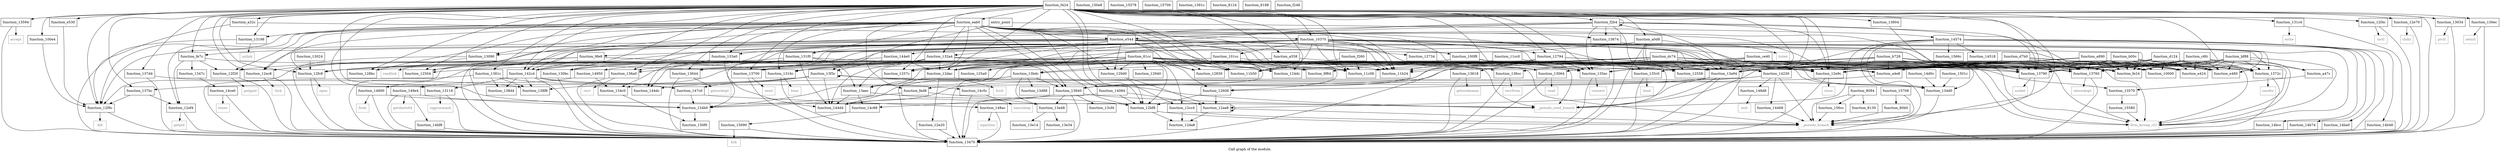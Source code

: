 digraph "Call graph of the module." {
  label="Call graph of the module.";
  node [shape=record];

  Node_function_fe24 [label="{function_fe24}"];
  Node_function_f424 [label="{function_f424}"];
  Node_function_1257c [label="{function_1257c}"];
  Node_function_fe7c [label="{function_fe7c}"];
  Node_function_136cc [label="{function_136cc}"];
  Node_function_fed8 [label="{function_fed8}"];
  Node_function_10000 [label="{function_10000}"];
  Node_function_13090 [label="{function_13090}"];
  Node_function_100e4 [label="{function_100e4}"];
  Node_function_136a0 [label="{function_136a0}"];
  Node_function_147c0 [label="{function_147c0}"];
  Node_function_148ac [label="{function_148ac}"];
  Node_function_125a0 [label="{function_125a0}"];
  Node_function_12608 [label="{function_12608}"];
  Node_function_12734 [label="{function_12734}"];
  Node_function_130bc [label="{function_130bc}"];
  Node_function_12794 [label="{function_12794}"];
  Node_function_12830 [label="{function_12830}"];
  Node_function_128bc [label="{function_128bc}"];
  Node_function_130ec [label="{function_130ec}"];
  Node_function_12940 [label="{function_12940}"];
  Node_function_13118 [label="{function_13118}"];
  Node_function_12ec8 [label="{function_12ec8}"];
  Node_function_13570 [label="{function_13570}"];
  Node_function_12ef4 [label="{function_12ef4}"];
  Node_function_12f20 [label="{function_12f20}"];
  Node_function_13594 [label="{function_13594}"];
  Node_function_100f8 [label="{function_100f8}"];
  Node_function_101cc [label="{function_101cc}"];
  Node_function_10370 [label="{function_10370}"];
  Node_function_1316c [label="{function_1316c}"];
  Node_function_129d0 [label="{function_129d0}"];
  Node_function_13198 [label="{function_13198}"];
  Node_function_11b24 [label="{function_11b24}"];
  Node_function_11b50 [label="{function_11b50}"];
  Node_function_124dc [label="{function_124dc}"];
  Node_function_12e20 [label="{function_12e20}"];
  Node_function_131c4 [label="{function_131c4}"];
  Node_function_12ae8 [label="{function_12ae8}"];
  Node_function_131f0 [label="{function_131f0}"];
  Node_function_132a4 [label="{function_132a4}"];
  Node_function_12bf8 [label="{function_12bf8}"];
  Node_function_12f4c [label="{function_12f4c}"];
  Node_function_135c0 [label="{function_135c0}"];
  Node_function_12f9c [label="{function_12f9c}"];
  Node_function_135ec [label="{function_135ec}"];
  Node_function_12fc8 [label="{function_12fc8}"];
  Node_function_13618 [label="{function_13618}"];
  Node_function_133a0 [label="{function_133a0}"];
  Node_function_13024 [label="{function_13024}"];
  Node_function_12504 [label="{function_12504}"];
  Node_function_12e70 [label="{function_12e70}"];
  Node_function_13470 [label="{function_13470}"];
  Node_function_1347c [label="{function_1347c}"];
  Node_function_12cc4 [label="{function_12cc4}"];
  Node_function_134b0 [label="{function_134b0}"];
  Node_function_12da8 [label="{function_12da8}"];
  Node_function_134c0 [label="{function_134c0}"];
  Node_function_13034 [label="{function_13034}"];
  Node_function_13644 [label="{function_13644}"];
  Node_function_13674 [label="{function_13674}"];
  Node_function_13064 [label="{function_13064}"];
  Node_function_11c08 [label="{function_11c08}"];
  Node_function_11cc0 [label="{function_11cc0}"];
  Node_function_12558 [label="{function_12558}"];
  Node_function_12e9c [label="{function_12e9c}"];
  Node_function_134d0 [label="{function_134d0}"];
  Node_function_12dac [label="{function_12dac}"];
  Node_function_13940 [label="{function_13940}"];
  Node_function_13a94 [label="{function_13a94}"];
  Node_function_13aec [label="{function_13aec}"];
  Node_function_13bdc [label="{function_13bdc}"];
  Node_function_13cf4 [label="{function_13cf4}"];
  Node_function_1372c [label="{function_1372c}"];
  Node_function_13700 [label="{function_13700}"];
  Node_function_13760 [label="{function_13760}"];
  Node_function_13790 [label="{function_13790}"];
  Node_function_137bc [label="{function_137bc}"];
  Node_function_148d8 [label="{function_148d8}"];
  Node_function_14900 [label="{function_14900}"];
  Node_function_14950 [label="{function_14950}"];
  Node_function_149e4 [label="{function_149e4}"];
  Node_function_14b48 [label="{function_14b48}"];
  Node_function_14b74 [label="{function_14b74}"];
  Node_function_14ba0 [label="{function_14ba0}"];
  Node_function_14bcc [label="{function_14bcc}"];
  Node_function_14bf8 [label="{function_14bf8}"];
  Node_function_14c5c [label="{function_14c5c}"];
  Node_function_14c88 [label="{function_14c88}"];
  Node_function_14ce0 [label="{function_14ce0}"];
  Node_function_14d0c [label="{function_14d0c}"];
  Node_function_1501c [label="{function_1501c}"];
  Node_function_150e8 [label="{function_150e8}"];
  Node_function_150f0 [label="{function_150f0}"];
  Node_function_15578 [label="{function_15578}"];
  Node_function_15580 [label="{function_15580}"];
  Node_function_1566c [label="{function_1566c}"];
  Node_function_15690 [label="{function_15690}"];
  Node_function_156cc [label="{function_156cc}"];
  Node_function_15700 [label="{function_15700}"];
  Node_function_15708 [label="{function_15708}"];
  Node_fcntl [color="gray50", fontcolor="gray50", label="{fcntl}"];
  Node_chdir [color="gray50", fontcolor="gray50", label="{chdir}"];
  Node_close [color="gray50", fontcolor="gray50", label="{close}"];
  Node_fork [color="gray50", fontcolor="gray50", label="{fork}"];
  Node_getpid [color="gray50", fontcolor="gray50", label="{getpid}"];
  Node_getppid [color="gray50", fontcolor="gray50", label="{getppid}"];
  Node_ioctl [color="gray50", fontcolor="gray50", label="{ioctl}"];
  Node_kill [color="gray50", fontcolor="gray50", label="{kill}"];
  Node_open [color="gray50", fontcolor="gray50", label="{open}"];
  Node_prctl [color="gray50", fontcolor="gray50", label="{prctl}"];
  Node_read [color="gray50", fontcolor="gray50", label="{read}"];
  Node_readlink [color="gray50", fontcolor="gray50", label="{readlink}"];
  Node_setsid [color="gray50", fontcolor="gray50", label="{setsid}"];
  Node_sigprocmask [color="gray50", fontcolor="gray50", label="{sigprocmask}"];
  Node_time [color="gray50", fontcolor="gray50", label="{time}"];
  Node_unlink [color="gray50", fontcolor="gray50", label="{unlink}"];
  Node_write [color="gray50", fontcolor="gray50", label="{write}"];
  Node_accept [color="gray50", fontcolor="gray50", label="{accept}"];
  Node_bind [color="gray50", fontcolor="gray50", label="{bind}"];
  Node_connect [color="gray50", fontcolor="gray50", label="{connect}"];
  Node_getsockname [color="gray50", fontcolor="gray50", label="{getsockname}"];
  Node_getsockopt [color="gray50", fontcolor="gray50", label="{getsockopt}"];
  Node_listen [color="gray50", fontcolor="gray50", label="{listen}"];
  Node_recv [color="gray50", fontcolor="gray50", label="{recv}"];
  Node_recvfrom [color="gray50", fontcolor="gray50", label="{recvfrom}"];
  Node_send [color="gray50", fontcolor="gray50", label="{send}"];
  Node_sendto [color="gray50", fontcolor="gray50", label="{sendto}"];
  Node_setsockopt [color="gray50", fontcolor="gray50", label="{setsockopt}"];
  Node_socket [color="gray50", fontcolor="gray50", label="{socket}"];
  Node_sigaction [color="gray50", fontcolor="gray50", label="{sigaction}"];
  Node_exit [color="gray50", fontcolor="gray50", label="{exit}"];
  Node_fstat [color="gray50", fontcolor="gray50", label="{fstat}"];
  Node_getdents64 [color="gray50", fontcolor="gray50", label="{getdents64}"];
  Node_nanosleep [color="gray50", fontcolor="gray50", label="{nanosleep}"];
  Node_times [color="gray50", fontcolor="gray50", label="{times}"];
  Node_brk [color="gray50", fontcolor="gray50", label="{brk}"];
  Node_llvm_bswap_i32 [color="gray50", fontcolor="gray50", label="{llvm_bswap_i32}"];
  Node_function_137d4 [label="{function_137d4}"];
  Node_function_13804 [label="{function_13804}"];
  Node_function_1381c [label="{function_1381c}"];
  Node_function_138d4 [label="{function_138d4}"];
  Node_function_138f8 [label="{function_138f8}"];
  Node_function_1391c [label="{function_1391c}"];
  Node_function_13d88 [label="{function_13d88}"];
  Node_function_13e14 [label="{function_13e14}"];
  Node_function_13e34 [label="{function_13e34}"];
  Node_function_13e48 [label="{function_13e48}"];
  Node_function_13f3c [label="{function_13f3c}"];
  Node_function_14084 [label="{function_14084}"];
  Node_function_14230 [label="{function_14230}"];
  Node_function_142c4 [label="{function_142c4}"];
  Node_function_14468 [label="{function_14468}"];
  Node_function_144d4 [label="{function_144d4}"];
  Node_function_144dc [label="{function_144dc}"];
  Node_function_144e0 [label="{function_144e0}"];
  Node_function_14518 [label="{function_14518}"];
  Node_function_14574 [label="{function_14574}"];
  Node___pseudo_branch [color="gray50", fontcolor="gray50", label="{__pseudo_branch}"];
  Node___pseudo_cond_branch [color="gray50", fontcolor="gray50", label="{__pseudo_cond_branch}"];
  Node_function_8094 [label="{function_8094}"];
  Node_function_80b0 [label="{function_80b0}"];
  Node_function_8124 [label="{function_8124}"];
  Node_function_8130 [label="{function_8130}"];
  Node_function_8188 [label="{function_8188}"];
  Node_entry_point [label="{entry_point}"];
  Node_function_81cc [label="{function_81cc}"];
  Node_function_9f84 [label="{function_9f84}"];
  Node_function_9fe8 [label="{function_9fe8}"];
  Node_function_a0d8 [label="{function_a0d8}"];
  Node_function_a32c [label="{function_a32c}"];
  Node_function_a47c [label="{function_a47c}"];
  Node_function_a4e8 [label="{function_a4e8}"];
  Node_function_a558 [label="{function_a558}"];
  Node_function_a890 [label="{function_a890}"];
  Node_function_b00c [label="{function_b00c}"];
  Node_function_b728 [label="{function_b728}"];
  Node_function_bf88 [label="{function_bf88}"];
  Node_function_c6fc [label="{function_c6fc}"];
  Node_function_ce40 [label="{function_ce40}"];
  Node_function_d124 [label="{function_d124}"];
  Node_function_d7b0 [label="{function_d7b0}"];
  Node_function_dc74 [label="{function_dc74}"];
  Node_function_e424 [label="{function_e424}"];
  Node_function_e480 [label="{function_e480}"];
  Node_function_e530 [label="{function_e530}"];
  Node_function_e544 [label="{function_e544}"];
  Node_function_eab0 [label="{function_eab0}"];
  Node_function_f248 [label="{function_f248}"];
  Node_function_f260 [label="{function_f260}"];
  Node_function_f2b4 [label="{function_f2b4}"];
  Node_function_f424 -> Node_function_fe24;
  Node_function_f424 -> Node_function_1257c;
  Node_function_f424 -> Node_function_fe7c;
  Node_function_f424 -> Node_function_fed8;
  Node_function_f424 -> Node_function_100e4;
  Node_function_f424 -> Node_function_136a0;
  Node_function_f424 -> Node_function_130bc;
  Node_function_f424 -> Node_function_12794;
  Node_function_f424 -> Node_function_128bc;
  Node_function_f424 -> Node_function_130ec;
  Node_function_f424 -> Node_function_13118;
  Node_function_f424 -> Node_function_12ec8;
  Node_function_f424 -> Node_function_13594;
  Node_function_f424 -> Node_function_10370;
  Node_function_f424 -> Node_function_13198;
  Node_function_f424 -> Node_function_11b24;
  Node_function_f424 -> Node_function_11b50;
  Node_function_f424 -> Node_function_124dc;
  Node_function_f424 -> Node_function_131c4;
  Node_function_f424 -> Node_function_12bf8;
  Node_function_f424 -> Node_function_12f4c;
  Node_function_f424 -> Node_function_12f9c;
  Node_function_f424 -> Node_function_135ec;
  Node_function_f424 -> Node_function_12fc8;
  Node_function_f424 -> Node_function_12504;
  Node_function_f424 -> Node_function_12e70;
  Node_function_f424 -> Node_function_13470;
  Node_function_f424 -> Node_function_12cc4;
  Node_function_f424 -> Node_function_134b0;
  Node_function_f424 -> Node_function_13034;
  Node_function_f424 -> Node_function_13644;
  Node_function_f424 -> Node_function_11c08;
  Node_function_f424 -> Node_function_12e9c;
  Node_function_f424 -> Node_function_12dac;
  Node_function_f424 -> Node_function_13700;
  Node_function_f424 -> Node_function_13790;
  Node_function_f424 -> Node_function_137bc;
  Node_function_f424 -> Node_function_137d4;
  Node_function_f424 -> Node_function_13804;
  Node_function_f424 -> Node_function_1381c;
  Node_function_f424 -> Node_function_14230;
  Node_function_f424 -> Node_function_142c4;
  Node_function_f424 -> Node___pseudo_branch;
  Node_function_f424 -> Node___pseudo_cond_branch;
  Node_function_f424 -> Node_function_a0d8;
  Node_function_f424 -> Node_function_a32c;
  Node_function_f424 -> Node_function_a558;
  Node_function_f424 -> Node_function_e530;
  Node_function_f424 -> Node_function_eab0;
  Node_function_f424 -> Node_function_f2b4;
  Node_function_fe7c -> Node_function_12ef4;
  Node_function_fe7c -> Node_function_12f20;
  Node_function_fe7c -> Node_function_1316c;
  Node_function_fe7c -> Node_function_1347c;
  Node_function_136cc -> Node_function_13470;
  Node_function_136cc -> Node_recvfrom;
  Node_function_fed8 -> Node_function_12bf8;
  Node_function_fed8 -> Node_function_134b0;
  Node_function_13090 -> Node_function_13470;
  Node_function_13090 -> Node_readlink;
  Node_function_100e4 -> Node_function_12f9c;
  Node_function_136a0 -> Node_function_13470;
  Node_function_136a0 -> Node_recv;
  Node_function_147c0 -> Node_function_148ac;
  Node_function_147c0 -> Node_function_134b0;
  Node_function_148ac -> Node_function_13470;
  Node_function_148ac -> Node_sigaction;
  Node_function_12608 -> Node_function_12ae8;
  Node_function_12608 -> Node_function_12bf8;
  Node_function_12734 -> Node_function_13064;
  Node_function_130bc -> Node_function_13470;
  Node_function_12794 -> Node_function_135ec;
  Node_function_12794 -> Node_function_13618;
  Node_function_12794 -> Node_function_13470;
  Node_function_12794 -> Node_function_12e9c;
  Node_function_12794 -> Node_function_13790;
  Node_function_130ec -> Node_function_13470;
  Node_function_130ec -> Node_setsid;
  Node_function_13118 -> Node_function_13470;
  Node_function_13118 -> Node_sigprocmask;
  Node_function_12ec8 -> Node_function_13470;
  Node_function_12ec8 -> Node_fork;
  Node_function_13570 -> Node_function_15580;
  Node_function_12ef4 -> Node_function_13470;
  Node_function_12ef4 -> Node_getpid;
  Node_function_12f20 -> Node_function_13470;
  Node_function_12f20 -> Node_getppid;
  Node_function_13594 -> Node_function_13470;
  Node_function_13594 -> Node_accept;
  Node_function_100f8 -> Node_function_1257c;
  Node_function_100f8 -> Node_function_135ec;
  Node_function_100f8 -> Node_function_12dac;
  Node_function_100f8 -> Node_function_13790;
  Node_function_100f8 -> Node___pseudo_cond_branch;
  Node_function_101cc -> Node_function_124dc;
  Node_function_101cc -> Node_function_12558;
  Node_function_101cc -> Node_function_13940;
  Node_function_101cc -> Node_function_13bdc;
  Node_function_10370 -> Node_function_fe24;
  Node_function_10370 -> Node_function_fe7c;
  Node_function_10370 -> Node_function_136cc;
  Node_function_10370 -> Node_function_136a0;
  Node_function_10370 -> Node_function_125a0;
  Node_function_10370 -> Node_function_130bc;
  Node_function_10370 -> Node_function_12794;
  Node_function_10370 -> Node_function_12ec8;
  Node_function_10370 -> Node_function_100f8;
  Node_function_10370 -> Node_function_101cc;
  Node_function_10370 -> Node_function_1316c;
  Node_function_10370 -> Node_function_11b24;
  Node_function_10370 -> Node_function_11b50;
  Node_function_10370 -> Node_function_135ec;
  Node_function_10370 -> Node_function_13470;
  Node_function_10370 -> Node_function_134b0;
  Node_function_10370 -> Node_function_134c0;
  Node_function_10370 -> Node_function_13644;
  Node_function_10370 -> Node_function_11c08;
  Node_function_10370 -> Node_function_12e9c;
  Node_function_10370 -> Node_function_12dac;
  Node_function_10370 -> Node_function_13a94;
  Node_function_10370 -> Node_function_1372c;
  Node_function_10370 -> Node_function_13700;
  Node_function_10370 -> Node_function_13760;
  Node_function_10370 -> Node_function_13790;
  Node_function_10370 -> Node_llvm_bswap_i32;
  Node_function_10370 -> Node_function_14230;
  Node_function_10370 -> Node_function_e424;
  Node_function_10370 -> Node_function_e480;
  Node_function_1316c -> Node_function_13470;
  Node_function_1316c -> Node_time;
  Node_function_129d0 -> Node_function_12ae8;
  Node_function_129d0 -> Node_function_12bf8;
  Node_function_13198 -> Node_function_13470;
  Node_function_13198 -> Node_unlink;
  Node_function_12e20 -> Node_function_13470;
  Node_function_131c4 -> Node_function_13470;
  Node_function_131c4 -> Node_write;
  Node_function_12ae8 -> Node_function_12ae8;
  Node_function_12ae8 -> Node_function_12da8;
  Node_function_12ae8 -> Node___pseudo_branch;
  Node_function_131f0 -> Node_function_13470;
  Node_function_131f0 -> Node_function_12e9c;
  Node_function_131f0 -> Node_function_13aec;
  Node_function_131f0 -> Node_function_144d4;
  Node_function_131f0 -> Node_function_144dc;
  Node_function_132a4 -> Node_function_12fc8;
  Node_function_132a4 -> Node_function_13470;
  Node_function_132a4 -> Node_function_12e9c;
  Node_function_132a4 -> Node_function_12dac;
  Node_function_132a4 -> Node_function_13940;
  Node_function_132a4 -> Node_function_13a94;
  Node_function_132a4 -> Node_function_13aec;
  Node_function_132a4 -> Node_function_14900;
  Node_function_132a4 -> Node_function_144d4;
  Node_function_12bf8 -> Node_function_12da8;
  Node_function_12bf8 -> Node___pseudo_branch;
  Node_function_12f4c -> Node_function_13470;
  Node_function_12f4c -> Node_ioctl;
  Node_function_135c0 -> Node_function_13470;
  Node_function_135c0 -> Node_bind;
  Node_function_12f9c -> Node_function_13470;
  Node_function_12f9c -> Node_kill;
  Node_function_135ec -> Node_function_13470;
  Node_function_135ec -> Node_connect;
  Node_function_12fc8 -> Node_function_13470;
  Node_function_12fc8 -> Node_open;
  Node_function_13618 -> Node_function_13470;
  Node_function_13618 -> Node_getsockname;
  Node_function_133a0 -> Node_function_14950;
  Node_function_133a0 -> Node_function_144d4;
  Node_function_133a0 -> Node_function_144dc;
  Node_function_13024 -> Node_function_12fc8;
  Node_function_12e70 -> Node_function_13470;
  Node_function_12e70 -> Node_chdir;
  Node_function_1347c -> Node_function_14ce0;
  Node_function_12cc4 -> Node_function_12da8;
  Node_function_12cc4 -> Node___pseudo_branch;
  Node_function_134b0 -> Node_function_150f0;
  Node_function_134c0 -> Node_function_150f0;
  Node_function_13034 -> Node_function_13470;
  Node_function_13034 -> Node_prctl;
  Node_function_13644 -> Node_function_13470;
  Node_function_13644 -> Node_getsockopt;
  Node_function_13674 -> Node_function_13470;
  Node_function_13674 -> Node_listen;
  Node_function_13064 -> Node_function_13470;
  Node_function_13064 -> Node_read;
  Node_function_11cc0 -> Node_function_12558;
  Node_function_11cc0 -> Node_function_13940;
  Node_function_12e9c -> Node_function_13470;
  Node_function_12e9c -> Node_close;
  Node_function_134d0 -> Node___pseudo_branch;
  Node_function_12dac -> Node_function_12e20;
  Node_function_12dac -> Node_function_13470;
  Node_function_12dac -> Node_fcntl;
  Node_function_13940 -> Node_function_13470;
  Node_function_13940 -> Node_function_13cf4;
  Node_function_13940 -> Node_function_14c88;
  Node_function_13940 -> Node_function_13e48;
  Node_function_13940 -> Node_function_144d4;
  Node_function_13940 -> Node___pseudo_cond_branch;
  Node_function_13a94 -> Node_function_12ae8;
  Node_function_13a94 -> Node_function_13470;
  Node_function_13a94 -> Node_function_13940;
  Node_function_13a94 -> Node___pseudo_cond_branch;
  Node_function_13aec -> Node_function_14c88;
  Node_function_13aec -> Node_function_13e48;
  Node_function_13aec -> Node_function_144d4;
  Node_function_13bdc -> Node_function_134b0;
  Node_function_13bdc -> Node_function_13940;
  Node_function_13bdc -> Node_function_13aec;
  Node_function_13bdc -> Node_function_13d88;
  Node_function_13bdc -> Node_function_13e48;
  Node_function_13bdc -> Node_function_144d4;
  Node_function_1372c -> Node_function_13470;
  Node_function_1372c -> Node_sendto;
  Node_function_13700 -> Node_function_13470;
  Node_function_13700 -> Node_send;
  Node_function_13760 -> Node_function_13470;
  Node_function_13760 -> Node_setsockopt;
  Node_function_13790 -> Node_function_13470;
  Node_function_13790 -> Node_socket;
  Node_function_137bc -> Node_function_12ef4;
  Node_function_137bc -> Node_function_12f9c;
  Node_function_148d8 -> Node_exit;
  Node_function_14900 -> Node_function_13470;
  Node_function_14900 -> Node_fstat;
  Node_function_14900 -> Node___pseudo_cond_branch;
  Node_function_14950 -> Node_function_134c0;
  Node_function_14950 -> Node_function_149e4;
  Node_function_149e4 -> Node_function_13470;
  Node_function_149e4 -> Node_function_134b0;
  Node_function_149e4 -> Node_function_14bf8;
  Node_function_149e4 -> Node_getdents64;
  Node_function_14b48 -> Node_function_13470;
  Node_function_14b74 -> Node_function_13470;
  Node_function_14ba0 -> Node_function_13470;
  Node_function_14bcc -> Node_function_13470;
  Node_function_14bf8 -> Node_function_13470;
  Node_function_14c5c -> Node_function_13470;
  Node_function_14c5c -> Node_nanosleep;
  Node_function_14c88 -> Node_function_15690;
  Node_function_14ce0 -> Node_function_13470;
  Node_function_14ce0 -> Node_times;
  Node_function_14d0c -> Node_function_134d0;
  Node_function_1501c -> Node_function_134d0;
  Node_function_15580 -> Node_llvm_bswap_i32;
  Node_function_15690 -> Node_function_13470;
  Node_function_15690 -> Node_brk;
  Node_function_156cc -> Node___pseudo_branch;
  Node_function_15708 -> Node___pseudo_branch;
  Node_function_15708 -> Node_function_80b0;
  Node_function_137d4 -> Node_function_13470;
  Node_function_137d4 -> Node_function_138f8;
  Node_function_13804 -> Node_function_134d0;
  Node_function_1381c -> Node_function_147c0;
  Node_function_1381c -> Node_function_13470;
  Node_function_1381c -> Node_function_138d4;
  Node_function_1381c -> Node_function_138f8;
  Node_function_13e48 -> Node_function_13e14;
  Node_function_13e48 -> Node_function_13e34;
  Node_function_13f3c -> Node_function_147c0;
  Node_function_13f3c -> Node_function_134d0;
  Node_function_13f3c -> Node_function_137bc;
  Node_function_13f3c -> Node_function_138f8;
  Node_function_13f3c -> Node_function_13f3c;
  Node_function_13f3c -> Node_function_144d4;
  Node_function_13f3c -> Node___pseudo_cond_branch;
  Node_function_14084 -> Node_function_12ae8;
  Node_function_14084 -> Node_function_12bf8;
  Node_function_14084 -> Node_function_13470;
  Node_function_14230 -> Node_function_148d8;
  Node_function_14230 -> Node_function_14468;
  Node_function_14230 -> Node_function_144d4;
  Node_function_14230 -> Node_function_144dc;
  Node_function_14230 -> Node___pseudo_branch;
  Node_function_142c4 -> Node_function_147c0;
  Node_function_142c4 -> Node_function_13118;
  Node_function_142c4 -> Node_function_13470;
  Node_function_142c4 -> Node_function_14c5c;
  Node_function_142c4 -> Node_function_138d4;
  Node_function_142c4 -> Node_function_138f8;
  Node_function_14468 -> Node___pseudo_branch;
  Node_function_144e0 -> Node_function_12fc8;
  Node_function_144e0 -> Node_function_12dac;
  Node_function_144e0 -> Node_function_13f3c;
  Node_function_14574 -> Node_function_13470;
  Node_function_14574 -> Node_function_134d0;
  Node_function_14574 -> Node_function_14b48;
  Node_function_14574 -> Node_function_14b74;
  Node_function_14574 -> Node_function_14ba0;
  Node_function_14574 -> Node_function_14bcc;
  Node_function_14574 -> Node_function_1566c;
  Node_function_14574 -> Node_function_14230;
  Node_function_14574 -> Node_function_144e0;
  Node_function_14574 -> Node_function_14518;
  Node_function_14574 -> Node___pseudo_branch;
  Node_function_14574 -> Node___pseudo_cond_branch;
  Node_function_8094 -> Node_function_156cc;
  Node_function_8094 -> Node___pseudo_branch;
  Node_function_8094 -> Node_function_8130;
  Node_function_80b0 -> Node___pseudo_branch;
  Node_entry_point -> Node_function_13f3c;
  Node_entry_point -> Node_function_14574;
  Node_function_81cc -> Node_function_fe24;
  Node_function_81cc -> Node_function_1257c;
  Node_function_81cc -> Node_function_136a0;
  Node_function_81cc -> Node_function_125a0;
  Node_function_81cc -> Node_function_12608;
  Node_function_81cc -> Node_function_130bc;
  Node_function_81cc -> Node_function_12830;
  Node_function_81cc -> Node_function_128bc;
  Node_function_81cc -> Node_function_12940;
  Node_function_81cc -> Node_function_1316c;
  Node_function_81cc -> Node_function_129d0;
  Node_function_81cc -> Node_function_11b24;
  Node_function_81cc -> Node_function_11b50;
  Node_function_81cc -> Node_function_124dc;
  Node_function_81cc -> Node_function_12bf8;
  Node_function_81cc -> Node_function_135ec;
  Node_function_81cc -> Node_function_12504;
  Node_function_81cc -> Node_function_13470;
  Node_function_81cc -> Node_function_12cc4;
  Node_function_81cc -> Node_function_134b0;
  Node_function_81cc -> Node_function_134c0;
  Node_function_81cc -> Node_function_13644;
  Node_function_81cc -> Node_function_11c08;
  Node_function_81cc -> Node_function_12e9c;
  Node_function_81cc -> Node_function_134d0;
  Node_function_81cc -> Node_function_12dac;
  Node_function_81cc -> Node_function_13a94;
  Node_function_81cc -> Node_function_13700;
  Node_function_81cc -> Node_function_13760;
  Node_function_81cc -> Node_function_13790;
  Node_function_81cc -> Node_llvm_bswap_i32;
  Node_function_81cc -> Node_function_142c4;
  Node_function_81cc -> Node___pseudo_cond_branch;
  Node_function_81cc -> Node_function_9f84;
  Node_function_81cc -> Node_function_a4e8;
  Node_function_9fe8 -> Node_function_12ec8;
  Node_function_9fe8 -> Node_function_12f20;
  Node_function_9fe8 -> Node_function_12f9c;
  Node_function_9fe8 -> Node_function_14230;
  Node_function_9fe8 -> Node_function_142c4;
  Node_function_9fe8 -> Node___pseudo_branch;
  Node_function_a0d8 -> Node_function_13470;
  Node_function_a0d8 -> Node_function_12558;
  Node_function_a0d8 -> Node_function_13a94;
  Node_function_a0d8 -> Node_function_13aec;
  Node_function_a0d8 -> Node___pseudo_cond_branch;
  Node_function_a0d8 -> Node_function_9fe8;
  Node_function_a32c -> Node_function_10370;
  Node_function_a32c -> Node_function_12f9c;
  Node_function_a47c -> Node_function_13570;
  Node_function_a4e8 -> Node_function_12608;
  Node_function_a558 -> Node_function_13a94;
  Node_function_a558 -> Node_function_13bdc;
  Node_function_a890 -> Node_function_fe24;
  Node_function_a890 -> Node_function_10000;
  Node_function_a890 -> Node_function_12558;
  Node_function_a890 -> Node_function_12e9c;
  Node_function_a890 -> Node_function_13a94;
  Node_function_a890 -> Node_function_1372c;
  Node_function_a890 -> Node_function_13760;
  Node_function_a890 -> Node_function_13790;
  Node_function_a890 -> Node_llvm_bswap_i32;
  Node_function_a890 -> Node_function_a4e8;
  Node_function_a890 -> Node_function_e424;
  Node_function_a890 -> Node_function_e480;
  Node_function_b00c -> Node_function_fe24;
  Node_function_b00c -> Node_function_10000;
  Node_function_b00c -> Node_function_12e9c;
  Node_function_b00c -> Node_function_13a94;
  Node_function_b00c -> Node_function_1372c;
  Node_function_b00c -> Node_function_13760;
  Node_function_b00c -> Node_function_13790;
  Node_function_b00c -> Node_llvm_bswap_i32;
  Node_function_b00c -> Node_function_a4e8;
  Node_function_b00c -> Node_function_e424;
  Node_function_b00c -> Node_function_e480;
  Node_function_b728 -> Node_function_fe24;
  Node_function_b728 -> Node_function_136cc;
  Node_function_b728 -> Node_function_10000;
  Node_function_b728 -> Node_function_1316c;
  Node_function_b728 -> Node_function_135ec;
  Node_function_b728 -> Node_function_12e9c;
  Node_function_b728 -> Node_function_12dac;
  Node_function_b728 -> Node_function_13940;
  Node_function_b728 -> Node_function_13a94;
  Node_function_b728 -> Node_function_1372c;
  Node_function_b728 -> Node_function_13760;
  Node_function_b728 -> Node_function_13790;
  Node_function_b728 -> Node_llvm_bswap_i32;
  Node_function_b728 -> Node_function_a4e8;
  Node_function_b728 -> Node_function_e424;
  Node_function_b728 -> Node_function_e480;
  Node_function_bf88 -> Node_function_fe24;
  Node_function_bf88 -> Node_function_10000;
  Node_function_bf88 -> Node_function_12e9c;
  Node_function_bf88 -> Node_function_13a94;
  Node_function_bf88 -> Node_function_1372c;
  Node_function_bf88 -> Node_function_13760;
  Node_function_bf88 -> Node_function_13790;
  Node_function_bf88 -> Node_llvm_bswap_i32;
  Node_function_bf88 -> Node_function_a47c;
  Node_function_bf88 -> Node_function_a4e8;
  Node_function_bf88 -> Node_function_e424;
  Node_function_bf88 -> Node_function_e480;
  Node_function_c6fc -> Node_function_fe24;
  Node_function_c6fc -> Node_function_12e9c;
  Node_function_c6fc -> Node_function_13a94;
  Node_function_c6fc -> Node_function_1372c;
  Node_function_c6fc -> Node_function_13760;
  Node_function_c6fc -> Node_function_13790;
  Node_function_c6fc -> Node_llvm_bswap_i32;
  Node_function_c6fc -> Node_function_a47c;
  Node_function_c6fc -> Node_function_a4e8;
  Node_function_c6fc -> Node_function_e424;
  Node_function_c6fc -> Node_function_e480;
  Node_function_ce40 -> Node_function_fe24;
  Node_function_ce40 -> Node_function_10000;
  Node_function_ce40 -> Node_function_135c0;
  Node_function_ce40 -> Node_function_135ec;
  Node_function_ce40 -> Node_function_13a94;
  Node_function_ce40 -> Node_function_13700;
  Node_function_ce40 -> Node_function_13790;
  Node_function_ce40 -> Node_llvm_bswap_i32;
  Node_function_ce40 -> Node_function_a4e8;
  Node_function_d124 -> Node_function_fe24;
  Node_function_d124 -> Node_function_10000;
  Node_function_d124 -> Node_function_12e9c;
  Node_function_d124 -> Node_function_13a94;
  Node_function_d124 -> Node_function_1372c;
  Node_function_d124 -> Node_function_13760;
  Node_function_d124 -> Node_function_13790;
  Node_function_d124 -> Node_llvm_bswap_i32;
  Node_function_d124 -> Node_function_a4e8;
  Node_function_d124 -> Node_function_e424;
  Node_function_d124 -> Node_function_e480;
  Node_function_d7b0 -> Node_function_fe24;
  Node_function_d7b0 -> Node_function_11b24;
  Node_function_d7b0 -> Node_function_11c08;
  Node_function_d7b0 -> Node_function_12558;
  Node_function_d7b0 -> Node_function_12e9c;
  Node_function_d7b0 -> Node_function_13a94;
  Node_function_d7b0 -> Node_function_1372c;
  Node_function_d7b0 -> Node_function_13760;
  Node_function_d7b0 -> Node_function_13790;
  Node_function_d7b0 -> Node_llvm_bswap_i32;
  Node_function_d7b0 -> Node_function_a4e8;
  Node_function_d7b0 -> Node_function_e424;
  Node_function_d7b0 -> Node_function_e480;
  Node_function_dc74 -> Node_function_fe24;
  Node_function_dc74 -> Node_function_fed8;
  Node_function_dc74 -> Node_function_12830;
  Node_function_dc74 -> Node_function_13570;
  Node_function_dc74 -> Node_function_11b24;
  Node_function_dc74 -> Node_function_11b50;
  Node_function_dc74 -> Node_function_124dc;
  Node_function_dc74 -> Node_function_12fc8;
  Node_function_dc74 -> Node_function_13064;
  Node_function_dc74 -> Node_function_11c08;
  Node_function_dc74 -> Node_function_12558;
  Node_function_dc74 -> Node_function_12e9c;
  Node_function_dc74 -> Node_function_13a94;
  Node_function_dc74 -> Node_function_1372c;
  Node_function_dc74 -> Node_function_13760;
  Node_function_dc74 -> Node_function_13790;
  Node_function_dc74 -> Node_function_9f84;
  Node_function_dc74 -> Node_function_a4e8;
  Node_function_dc74 -> Node_function_e424;
  Node_function_dc74 -> Node_function_e480;
  Node_function_e530 -> Node_function_12f9c;
  Node_function_e544 -> Node_function_1257c;
  Node_function_e544 -> Node_function_13090;
  Node_function_e544 -> Node_function_12608;
  Node_function_e544 -> Node_function_12734;
  Node_function_e544 -> Node_function_12830;
  Node_function_e544 -> Node_function_129d0;
  Node_function_e544 -> Node_function_11b24;
  Node_function_e544 -> Node_function_11b50;
  Node_function_e544 -> Node_function_124dc;
  Node_function_e544 -> Node_function_131f0;
  Node_function_e544 -> Node_function_132a4;
  Node_function_e544 -> Node_function_12f9c;
  Node_function_e544 -> Node_function_12fc8;
  Node_function_e544 -> Node_function_133a0;
  Node_function_e544 -> Node_function_12504;
  Node_function_e544 -> Node_function_11c08;
  Node_function_e544 -> Node_function_12e9c;
  Node_function_e544 -> Node_function_134d0;
  Node_function_e544 -> Node_function_142c4;
  Node_function_eab0 -> Node_function_1257c;
  Node_function_eab0 -> Node_function_13090;
  Node_function_eab0 -> Node_function_12830;
  Node_function_eab0 -> Node_function_128bc;
  Node_function_eab0 -> Node_function_12ec8;
  Node_function_eab0 -> Node_function_12ef4;
  Node_function_eab0 -> Node_function_12f20;
  Node_function_eab0 -> Node_function_1316c;
  Node_function_eab0 -> Node_function_129d0;
  Node_function_eab0 -> Node_function_13198;
  Node_function_eab0 -> Node_function_11b24;
  Node_function_eab0 -> Node_function_11b50;
  Node_function_eab0 -> Node_function_131f0;
  Node_function_eab0 -> Node_function_132a4;
  Node_function_eab0 -> Node_function_12bf8;
  Node_function_eab0 -> Node_function_135c0;
  Node_function_eab0 -> Node_function_12f9c;
  Node_function_eab0 -> Node_function_12fc8;
  Node_function_eab0 -> Node_function_133a0;
  Node_function_eab0 -> Node_function_12504;
  Node_function_eab0 -> Node_function_13674;
  Node_function_eab0 -> Node_function_13064;
  Node_function_eab0 -> Node_function_11c08;
  Node_function_eab0 -> Node_function_12e9c;
  Node_function_eab0 -> Node_function_13940;
  Node_function_eab0 -> Node_function_13790;
  Node_function_eab0 -> Node_function_14084;
  Node_function_eab0 -> Node_function_142c4;
  Node_function_eab0 -> Node_function_e544;
  Node_function_f260 -> Node_function_11b24;
  Node_function_f260 -> Node_function_11b50;
  Node_function_f260 -> Node_function_11c08;
  Node_function_f2b4 -> Node_function_135c0;
  Node_function_f2b4 -> Node_function_135ec;
  Node_function_f2b4 -> Node_function_13470;
  Node_function_f2b4 -> Node_function_13674;
  Node_function_f2b4 -> Node_function_12e9c;
  Node_function_f2b4 -> Node_function_12dac;
  Node_function_f2b4 -> Node_function_13760;
  Node_function_f2b4 -> Node_function_13790;
  Node_function_f2b4 -> Node_function_142c4;
  Node_function_f2b4 -> Node_function_e544;
  Node_function_f2b4 -> Node_function_f2b4;
}
